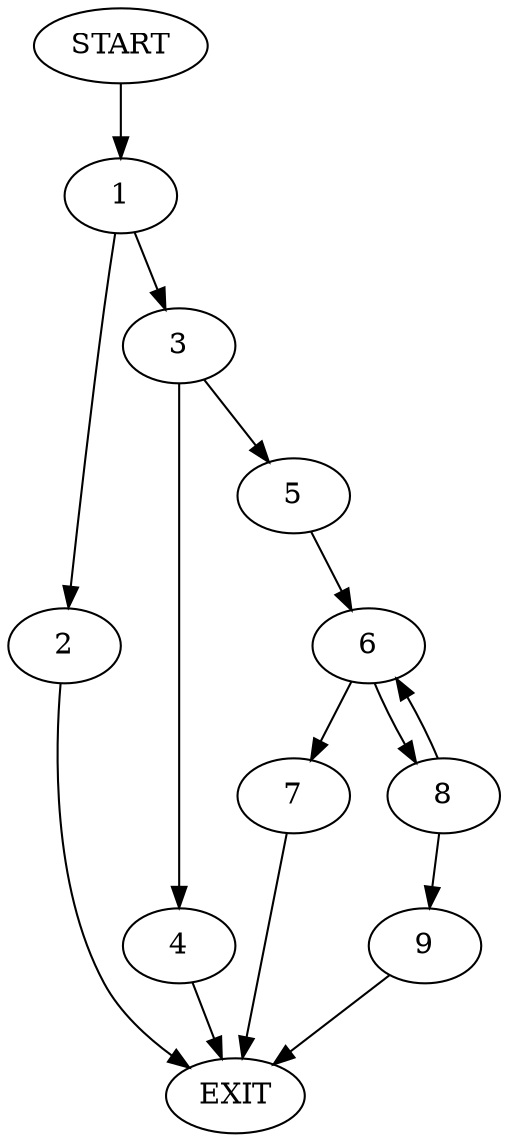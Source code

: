 digraph {
0 [label="START"]
10 [label="EXIT"]
0 -> 1
1 -> 2
1 -> 3
2 -> 10
3 -> 4
3 -> 5
4 -> 10
5 -> 6
6 -> 7
6 -> 8
8 -> 9
8 -> 6
7 -> 10
9 -> 10
}
